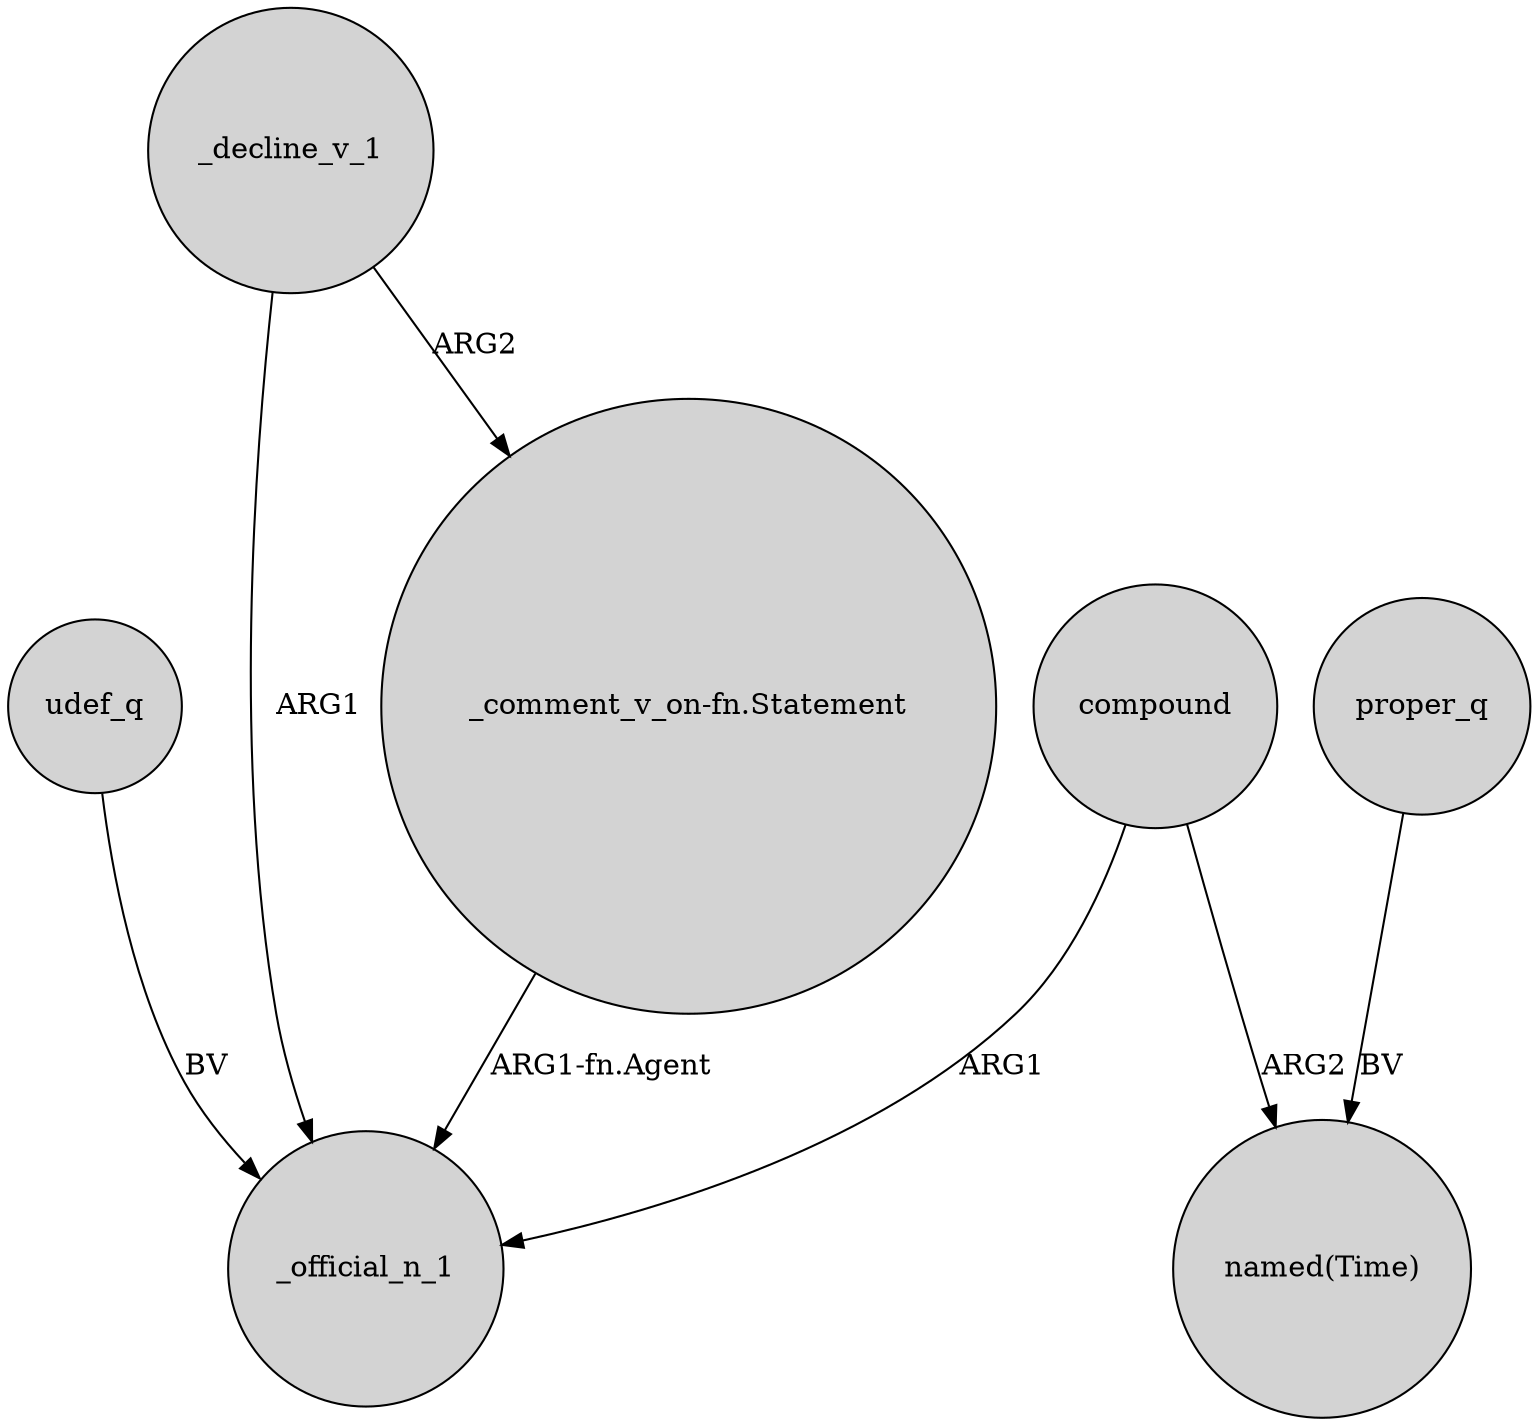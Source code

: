 digraph {
	node [shape=circle style=filled]
	compound -> _official_n_1 [label=ARG1]
	proper_q -> "named(Time)" [label=BV]
	compound -> "named(Time)" [label=ARG2]
	udef_q -> _official_n_1 [label=BV]
	"_comment_v_on-fn.Statement" -> _official_n_1 [label="ARG1-fn.Agent"]
	_decline_v_1 -> _official_n_1 [label=ARG1]
	_decline_v_1 -> "_comment_v_on-fn.Statement" [label=ARG2]
}
